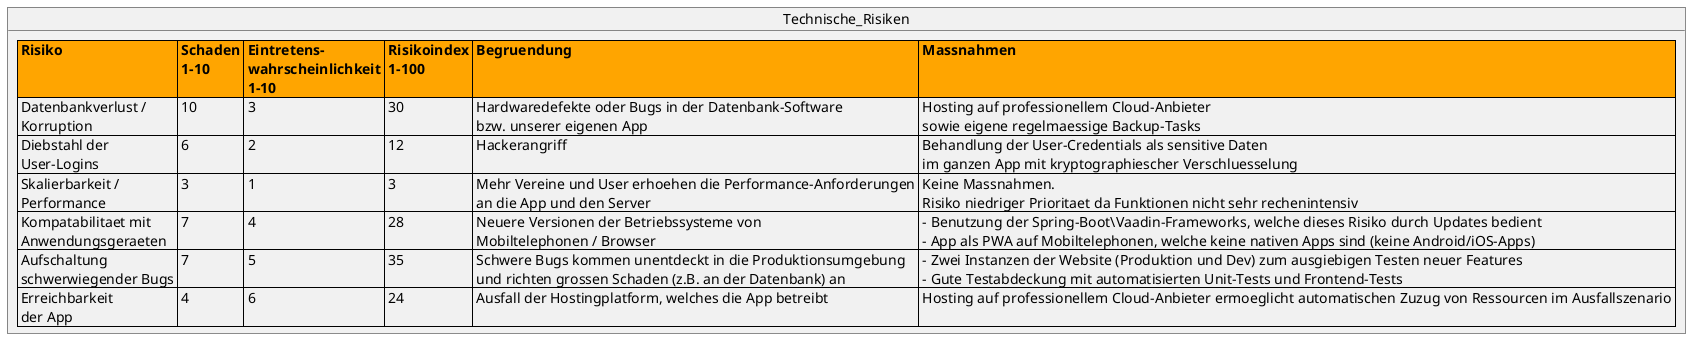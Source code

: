 @startuml
object Technische_Risiken {
<#orange>|= Risiko |= <#orange> Schaden \n 1-10 |= <#orange> Eintretens-\n wahrscheinlichkeit \n 1-10 |= <#orange> Risikoindex \n 1-100 |= <#orange> Begruendung  |= <#orange> Massnahmen  |
| Datenbankverlust / \n Korruption | 10 | 3 | 30 | Hardwaredefekte oder Bugs in der Datenbank-Software \n bzw. unserer eigenen App | Hosting auf professionellem Cloud-Anbieter \n sowie eigene regelmaessige Backup-Tasks |
| Diebstahl der\n User-Logins | 6 | 2 | 12 | Hackerangriff | Behandlung der User-Credentials als sensitive Daten \n im ganzen App mit kryptographiescher Verschluesselung |
| Skalierbarkeit /\n Performance | 3 | 1 | 3 | Mehr Vereine und User erhoehen die Performance-Anforderungen \n an die App und den Server | Keine Massnahmen. \n Risiko niedriger Prioritaet da Funktionen nicht sehr rechenintensiv |
| Kompatabilitaet mit\n Anwendungsgeraeten | 7 | 4 | 28 | Neuere Versionen der Betriebssysteme von \n Mobiltelephonen / Browser | - Benutzung der Spring-Boot\Vaadin-Frameworks, welche dieses Risiko durch Updates bedient \n - App als PWA auf Mobiltelephonen, welche keine nativen Apps sind (keine Android/iOS-Apps) |
| Aufschaltung\n schwerwiegender Bugs | 7 | 5 | 35 | Schwere Bugs kommen unentdeckt in die Produktionsumgebung \n und richten grossen Schaden (z.B. an der Datenbank) an | - Zwei Instanzen der Website (Produktion und Dev) zum ausgiebigen Testen neuer Features \n - Gute Testabdeckung mit automatisierten Unit-Tests und Frontend-Tests |
| Erreichbarkeit\n der App | 4 | 6 | 24 | Ausfall der Hostingplatform, welches die App betreibt | Hosting auf professionellem Cloud-Anbieter ermoeglicht automatischen Zuzug von Ressourcen im Ausfallszenario |
}
@enduml
